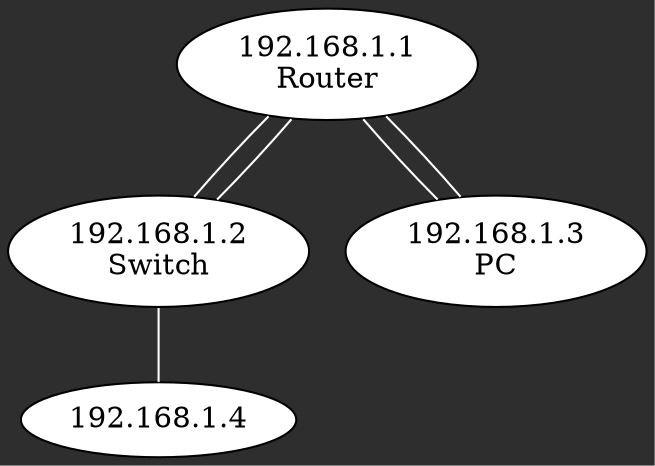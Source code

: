 graph Network {
bgcolor="#2E2E2E"; node [style=filled, fillcolor="white", fontcolor="black", color="black"]; edge [color="white"]; dpi=72; ratio=expand;   "192.168.1.1" [label="192.168.1.1\nRouter"];
  "192.168.1.1" -- "192.168.1.2";
  "192.168.1.1" -- "192.168.1.3";
  "192.168.1.2" [label="192.168.1.2\nSwitch"];
  "192.168.1.2" -- "192.168.1.1";
  "192.168.1.2" -- "192.168.1.4";
  "192.168.1.3" [label="192.168.1.3\nPC"];
  "192.168.1.3" -- "192.168.1.1";
}
